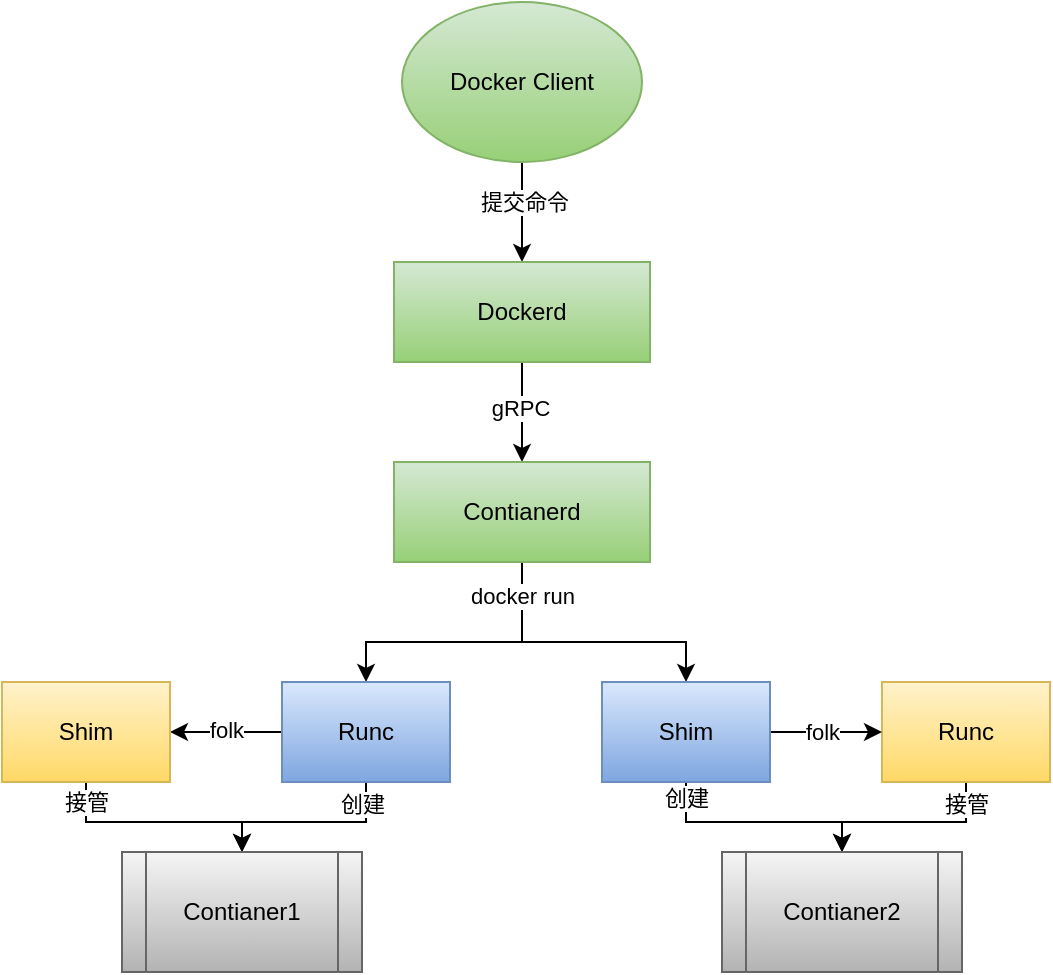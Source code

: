 <mxfile version="21.2.8" type="device">
  <diagram name="第 1 页" id="2p9RjubmjUR03VWtuXiu">
    <mxGraphModel dx="1592" dy="1099" grid="1" gridSize="10" guides="1" tooltips="1" connect="1" arrows="1" fold="1" page="1" pageScale="1" pageWidth="827" pageHeight="1169" math="0" shadow="0">
      <root>
        <mxCell id="0" />
        <mxCell id="1" parent="0" />
        <mxCell id="KdYbkojHwJLmmM-5aboP-4" style="edgeStyle=orthogonalEdgeStyle;rounded=0;orthogonalLoop=1;jettySize=auto;html=1;exitX=0.5;exitY=1;exitDx=0;exitDy=0;" edge="1" parent="1" source="KdYbkojHwJLmmM-5aboP-1" target="KdYbkojHwJLmmM-5aboP-2">
          <mxGeometry relative="1" as="geometry" />
        </mxCell>
        <mxCell id="KdYbkojHwJLmmM-5aboP-14" value="提交命令" style="edgeLabel;html=1;align=center;verticalAlign=middle;resizable=0;points=[];" vertex="1" connectable="0" parent="KdYbkojHwJLmmM-5aboP-4">
          <mxGeometry x="-0.191" y="1" relative="1" as="geometry">
            <mxPoint as="offset" />
          </mxGeometry>
        </mxCell>
        <mxCell id="KdYbkojHwJLmmM-5aboP-1" value="Docker Client" style="ellipse;whiteSpace=wrap;html=1;fillColor=#d5e8d4;gradientColor=#97d077;strokeColor=#82b366;" vertex="1" parent="1">
          <mxGeometry x="370" y="180" width="120" height="80" as="geometry" />
        </mxCell>
        <mxCell id="KdYbkojHwJLmmM-5aboP-5" style="edgeStyle=orthogonalEdgeStyle;rounded=0;orthogonalLoop=1;jettySize=auto;html=1;exitX=0.5;exitY=1;exitDx=0;exitDy=0;" edge="1" parent="1" source="KdYbkojHwJLmmM-5aboP-2" target="KdYbkojHwJLmmM-5aboP-3">
          <mxGeometry relative="1" as="geometry" />
        </mxCell>
        <mxCell id="KdYbkojHwJLmmM-5aboP-15" value="gRPC" style="edgeLabel;html=1;align=center;verticalAlign=middle;resizable=0;points=[];" vertex="1" connectable="0" parent="KdYbkojHwJLmmM-5aboP-5">
          <mxGeometry x="-0.082" y="-1" relative="1" as="geometry">
            <mxPoint as="offset" />
          </mxGeometry>
        </mxCell>
        <mxCell id="KdYbkojHwJLmmM-5aboP-2" value="Dockerd" style="whiteSpace=wrap;html=1;fillColor=#d5e8d4;gradientColor=#97d077;strokeColor=#82b366;" vertex="1" parent="1">
          <mxGeometry x="366" y="310" width="128" height="50" as="geometry" />
        </mxCell>
        <mxCell id="KdYbkojHwJLmmM-5aboP-23" style="edgeStyle=orthogonalEdgeStyle;rounded=0;orthogonalLoop=1;jettySize=auto;html=1;exitX=0.5;exitY=1;exitDx=0;exitDy=0;entryX=0.5;entryY=0;entryDx=0;entryDy=0;" edge="1" parent="1" source="KdYbkojHwJLmmM-5aboP-3" target="KdYbkojHwJLmmM-5aboP-21">
          <mxGeometry relative="1" as="geometry">
            <Array as="points">
              <mxPoint x="430" y="500" />
              <mxPoint x="512" y="500" />
            </Array>
          </mxGeometry>
        </mxCell>
        <mxCell id="KdYbkojHwJLmmM-5aboP-24" style="edgeStyle=orthogonalEdgeStyle;rounded=0;orthogonalLoop=1;jettySize=auto;html=1;exitX=0.5;exitY=1;exitDx=0;exitDy=0;" edge="1" parent="1" source="KdYbkojHwJLmmM-5aboP-3" target="KdYbkojHwJLmmM-5aboP-6">
          <mxGeometry relative="1" as="geometry">
            <Array as="points">
              <mxPoint x="430" y="500" />
              <mxPoint x="352" y="500" />
            </Array>
          </mxGeometry>
        </mxCell>
        <mxCell id="KdYbkojHwJLmmM-5aboP-25" value="docker run" style="edgeLabel;html=1;align=center;verticalAlign=middle;resizable=0;points=[];" vertex="1" connectable="0" parent="KdYbkojHwJLmmM-5aboP-24">
          <mxGeometry x="-0.757" relative="1" as="geometry">
            <mxPoint as="offset" />
          </mxGeometry>
        </mxCell>
        <mxCell id="KdYbkojHwJLmmM-5aboP-3" value="Contianerd" style="whiteSpace=wrap;html=1;fillColor=#d5e8d4;gradientColor=#97d077;strokeColor=#82b366;" vertex="1" parent="1">
          <mxGeometry x="366" y="410" width="128" height="50" as="geometry" />
        </mxCell>
        <mxCell id="KdYbkojHwJLmmM-5aboP-10" style="edgeStyle=orthogonalEdgeStyle;rounded=0;orthogonalLoop=1;jettySize=auto;html=1;exitX=0.5;exitY=1;exitDx=0;exitDy=0;" edge="1" parent="1" source="KdYbkojHwJLmmM-5aboP-6" target="KdYbkojHwJLmmM-5aboP-9">
          <mxGeometry relative="1" as="geometry" />
        </mxCell>
        <mxCell id="KdYbkojHwJLmmM-5aboP-28" value="创建" style="edgeLabel;html=1;align=center;verticalAlign=middle;resizable=0;points=[];" vertex="1" connectable="0" parent="KdYbkojHwJLmmM-5aboP-10">
          <mxGeometry x="-0.775" y="-2" relative="1" as="geometry">
            <mxPoint as="offset" />
          </mxGeometry>
        </mxCell>
        <mxCell id="KdYbkojHwJLmmM-5aboP-11" style="edgeStyle=orthogonalEdgeStyle;rounded=0;orthogonalLoop=1;jettySize=auto;html=1;exitX=0;exitY=0.5;exitDx=0;exitDy=0;entryX=1;entryY=0.5;entryDx=0;entryDy=0;" edge="1" parent="1" source="KdYbkojHwJLmmM-5aboP-6" target="KdYbkojHwJLmmM-5aboP-8">
          <mxGeometry relative="1" as="geometry" />
        </mxCell>
        <mxCell id="KdYbkojHwJLmmM-5aboP-33" value="folk" style="edgeLabel;html=1;align=center;verticalAlign=middle;resizable=0;points=[];" vertex="1" connectable="0" parent="KdYbkojHwJLmmM-5aboP-11">
          <mxGeometry x="0.024" y="-1" relative="1" as="geometry">
            <mxPoint as="offset" />
          </mxGeometry>
        </mxCell>
        <mxCell id="KdYbkojHwJLmmM-5aboP-6" value="Runc" style="whiteSpace=wrap;html=1;fillColor=#dae8fc;gradientColor=#7ea6e0;strokeColor=#6c8ebf;" vertex="1" parent="1">
          <mxGeometry x="310" y="520" width="84" height="50" as="geometry" />
        </mxCell>
        <mxCell id="KdYbkojHwJLmmM-5aboP-12" style="edgeStyle=orthogonalEdgeStyle;rounded=0;orthogonalLoop=1;jettySize=auto;html=1;exitX=0.5;exitY=1;exitDx=0;exitDy=0;" edge="1" parent="1" source="KdYbkojHwJLmmM-5aboP-8" target="KdYbkojHwJLmmM-5aboP-9">
          <mxGeometry relative="1" as="geometry">
            <Array as="points">
              <mxPoint x="212" y="590" />
              <mxPoint x="290" y="590" />
            </Array>
          </mxGeometry>
        </mxCell>
        <mxCell id="KdYbkojHwJLmmM-5aboP-32" value="接管" style="edgeLabel;html=1;align=center;verticalAlign=middle;resizable=0;points=[];" vertex="1" connectable="0" parent="KdYbkojHwJLmmM-5aboP-12">
          <mxGeometry x="-0.82" relative="1" as="geometry">
            <mxPoint as="offset" />
          </mxGeometry>
        </mxCell>
        <mxCell id="KdYbkojHwJLmmM-5aboP-8" value="Shim" style="whiteSpace=wrap;html=1;fillColor=#fff2cc;gradientColor=#ffd966;strokeColor=#d6b656;" vertex="1" parent="1">
          <mxGeometry x="170" y="520" width="84" height="50" as="geometry" />
        </mxCell>
        <mxCell id="KdYbkojHwJLmmM-5aboP-9" value="Contianer1" style="shape=process;whiteSpace=wrap;html=1;backgroundOutline=1;fillColor=#f5f5f5;gradientColor=#b3b3b3;strokeColor=#666666;" vertex="1" parent="1">
          <mxGeometry x="230" y="605" width="120" height="60" as="geometry" />
        </mxCell>
        <mxCell id="KdYbkojHwJLmmM-5aboP-17" style="edgeStyle=orthogonalEdgeStyle;rounded=0;orthogonalLoop=1;jettySize=auto;html=1;exitX=0.5;exitY=1;exitDx=0;exitDy=0;" edge="1" parent="1" source="KdYbkojHwJLmmM-5aboP-19" target="KdYbkojHwJLmmM-5aboP-22">
          <mxGeometry relative="1" as="geometry" />
        </mxCell>
        <mxCell id="KdYbkojHwJLmmM-5aboP-31" value="接管" style="edgeLabel;html=1;align=center;verticalAlign=middle;resizable=0;points=[];" vertex="1" connectable="0" parent="KdYbkojHwJLmmM-5aboP-17">
          <mxGeometry x="-0.706" y="1" relative="1" as="geometry">
            <mxPoint x="-1" y="-4" as="offset" />
          </mxGeometry>
        </mxCell>
        <mxCell id="KdYbkojHwJLmmM-5aboP-19" value="Runc" style="whiteSpace=wrap;html=1;fillColor=#fff2cc;gradientColor=#ffd966;strokeColor=#d6b656;" vertex="1" parent="1">
          <mxGeometry x="610" y="520" width="84" height="50" as="geometry" />
        </mxCell>
        <mxCell id="KdYbkojHwJLmmM-5aboP-20" style="edgeStyle=orthogonalEdgeStyle;rounded=0;orthogonalLoop=1;jettySize=auto;html=1;exitX=0.5;exitY=1;exitDx=0;exitDy=0;" edge="1" parent="1" source="KdYbkojHwJLmmM-5aboP-21" target="KdYbkojHwJLmmM-5aboP-22">
          <mxGeometry relative="1" as="geometry">
            <Array as="points">
              <mxPoint x="512" y="590" />
              <mxPoint x="590" y="590" />
            </Array>
          </mxGeometry>
        </mxCell>
        <mxCell id="KdYbkojHwJLmmM-5aboP-29" value="创建" style="edgeLabel;html=1;align=center;verticalAlign=middle;resizable=0;points=[];" vertex="1" connectable="0" parent="KdYbkojHwJLmmM-5aboP-20">
          <mxGeometry x="-0.866" relative="1" as="geometry">
            <mxPoint as="offset" />
          </mxGeometry>
        </mxCell>
        <mxCell id="KdYbkojHwJLmmM-5aboP-26" style="edgeStyle=orthogonalEdgeStyle;rounded=0;orthogonalLoop=1;jettySize=auto;html=1;exitX=1;exitY=0.5;exitDx=0;exitDy=0;entryX=0;entryY=0.5;entryDx=0;entryDy=0;" edge="1" parent="1" source="KdYbkojHwJLmmM-5aboP-21" target="KdYbkojHwJLmmM-5aboP-19">
          <mxGeometry relative="1" as="geometry" />
        </mxCell>
        <mxCell id="KdYbkojHwJLmmM-5aboP-30" value="folk" style="edgeLabel;html=1;align=center;verticalAlign=middle;resizable=0;points=[];" vertex="1" connectable="0" parent="KdYbkojHwJLmmM-5aboP-26">
          <mxGeometry x="0.033" y="2" relative="1" as="geometry">
            <mxPoint x="-3" y="2" as="offset" />
          </mxGeometry>
        </mxCell>
        <mxCell id="KdYbkojHwJLmmM-5aboP-21" value="Shim" style="whiteSpace=wrap;html=1;fillColor=#dae8fc;gradientColor=#7ea6e0;strokeColor=#6c8ebf;" vertex="1" parent="1">
          <mxGeometry x="470" y="520" width="84" height="50" as="geometry" />
        </mxCell>
        <mxCell id="KdYbkojHwJLmmM-5aboP-22" value="Contianer2" style="shape=process;whiteSpace=wrap;html=1;backgroundOutline=1;fillColor=#f5f5f5;gradientColor=#b3b3b3;strokeColor=#666666;" vertex="1" parent="1">
          <mxGeometry x="530" y="605" width="120" height="60" as="geometry" />
        </mxCell>
      </root>
    </mxGraphModel>
  </diagram>
</mxfile>

